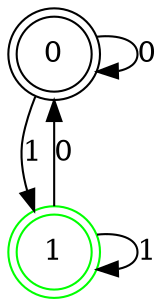 digraph {
	node [color=black shape=doublecircle]
	0
	node [color=green shape=doublecircle]
	1
	0 -> 0 [label=0]
	0 -> 1 [label=1]
	1 -> 0 [label=0]
	1 -> 1 [label=1]
}
